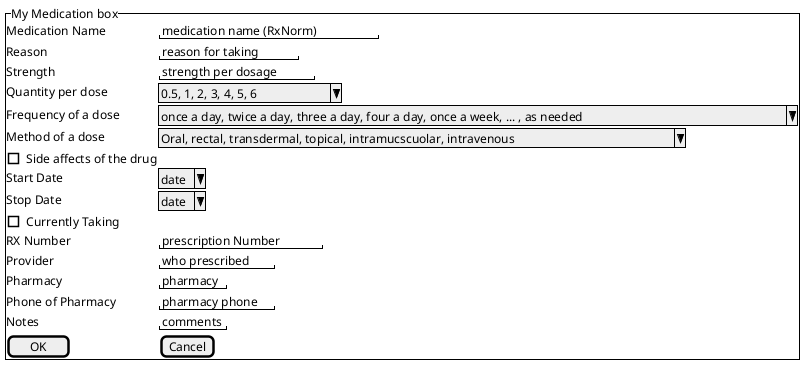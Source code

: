 @startsalt
{^"My Medication box"
  Medication Name| "medication name (RxNorm)   "
  Reason| "reason for taking"
  Strength| "strength per dosage"
  Quantity per dose| ^0.5, 1, 2, 3, 4, 5, 6^
  Frequency of a dose| ^once a day, twice a day, three a day, four a day, once a week, ... , as needed^
  Method of a dose| ^Oral, rectal, transdermal, topical, intramucscuolar, intravenous^
  [] Side affects of the drug
  Start Date| ^date^
  Stop Date| ^date^
  [] Currently Taking
  RX Number| "prescription Number "
  Provider | "who prescribed"
  Pharmacy| "pharmacy"
  Phone of Pharmacy| "pharmacy phone"
  Notes| "comments"

  [  OK   ] | [Cancel]  
}
@endsalt